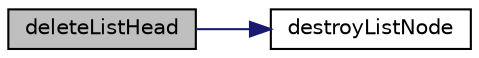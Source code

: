 digraph "deleteListHead"
{
  edge [fontname="Helvetica",fontsize="10",labelfontname="Helvetica",labelfontsize="10"];
  node [fontname="Helvetica",fontsize="10",shape=record];
  rankdir="LR";
  Node1 [label="deleteListHead",height=0.2,width=0.4,color="black", fillcolor="grey75", style="filled", fontcolor="black"];
  Node1 -> Node2 [color="midnightblue",fontsize="10",style="solid",fontname="Helvetica"];
  Node2 [label="destroyListNode",height=0.2,width=0.4,color="black", fillcolor="white", style="filled",URL="$linked_list_8c.html#a4c4622c0d2c12fab6708cd6704033f7a"];
}
